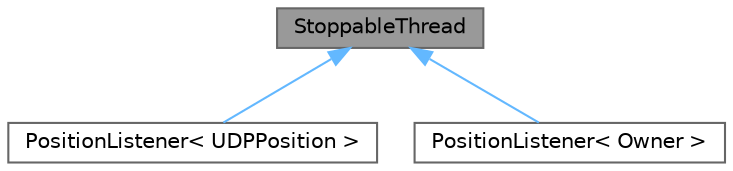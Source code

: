 digraph "StoppableThread"
{
 // LATEX_PDF_SIZE
  bgcolor="transparent";
  edge [fontname=Helvetica,fontsize=10,labelfontname=Helvetica,labelfontsize=10];
  node [fontname=Helvetica,fontsize=10,shape=box,height=0.2,width=0.4];
  Node1 [id="Node000001",label="StoppableThread",height=0.2,width=0.4,color="gray40", fillcolor="grey60", style="filled", fontcolor="black",tooltip="A stoppable C++11 thread implementation."];
  Node1 -> Node2 [id="edge1_Node000001_Node000002",dir="back",color="steelblue1",style="solid",tooltip=" "];
  Node2 [id="Node000002",label="PositionListener\< UDPPosition \>",height=0.2,width=0.4,color="gray40", fillcolor="white", style="filled",URL="$classPositionListener.html",tooltip=" "];
  Node1 -> Node3 [id="edge2_Node000001_Node000003",dir="back",color="steelblue1",style="solid",tooltip=" "];
  Node3 [id="Node000003",label="PositionListener\< Owner \>",height=0.2,width=0.4,color="gray40", fillcolor="white", style="filled",URL="$classPositionListener.html",tooltip="Position listener thread with UDP socket."];
}
